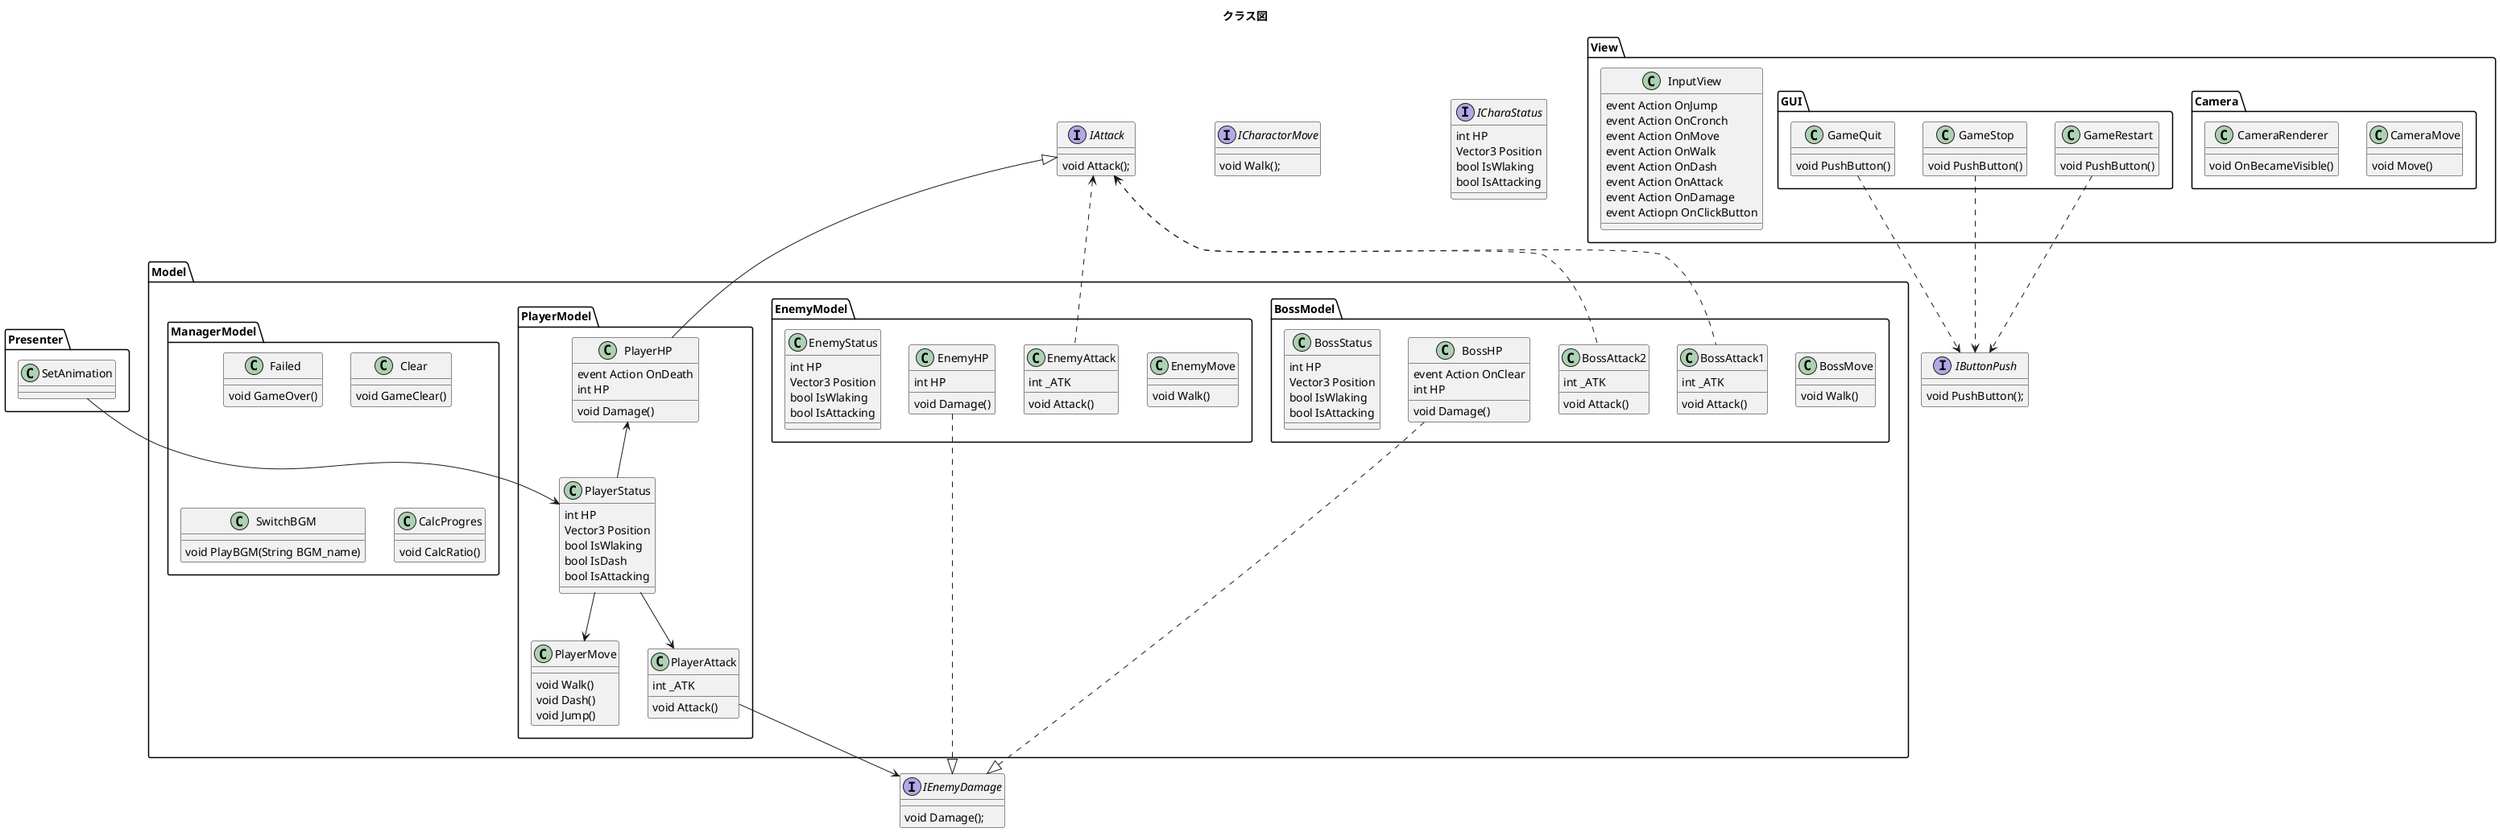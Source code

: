 @startuml name
title クラス図



Folder Model{
    Folder PlayerModel  {
        class PlayerMove {
            void Walk()
            void Dash()
            void Jump()
        }
        class PlayerAttack {
            int _ATK
            void Attack()
        }
        class PlayerHP {
            event Action OnDeath
            int HP
            void Damage()
        }
        class PlayerStatus{
            int HP
            Vector3 Position
            bool IsWlaking
            bool IsDash
            bool IsAttacking
        }
    }
    Folder EnemyModel{
        class EnemyMove {
            void Walk()
        }
        class EnemyAttack {
            int _ATK
            void Attack()
        }
        class EnemyHP {
            int HP
            void Damage()
        }
        class EnemyStatus{
            int HP
            Vector3 Position
            bool IsWlaking
            bool IsAttacking
        }
    }

    Folder BossModel{
        class BossMove {
            void Walk()
        }
        class BossAttack1 {
            int _ATK
            void Attack()
        }
        class BossAttack2 {
            int _ATK
            void Attack()
        }
        class BossHP {
            event Action OnClear
            int HP
            void Damage()
        }
        class BossStatus{
            int HP
            Vector3 Position
            bool IsWlaking
            bool IsAttacking
        }
    }   
    Folder ManagerModel  {
        class Failed {
            void GameOver()
        }
        class Clear {
            void GameClear()
        }

        class SwitchBGM {
            void PlayBGM(String BGM_name)
        }
        class CalcProgres{
            void CalcRatio()
        }
}
}



Folder Presenter{
class SetAnimation{
}
}




Folder View{
    class InputView{
        event Action OnJump
        event Action OnCronch
        event Action OnMove
        event Action OnWalk
        event Action OnDash
        event Action OnAttack
        event Action OnDamage
        event Actiopn OnClickButton
    }

    Folder Camera  {
        class CameraMove {
            void Move()
        }
        class CameraRenderer {
            void OnBecameVisible()
        }
    }



    Folder GUI {
        class GameRestart{
            void PushButton()
        }
        class GameStop{
            void PushButton()
        }
        class GameQuit{
            void PushButton()
        }
    }
}

interface IAttack{
    void Attack();
}

interface IEnemyDamage{
    void Damage();
}

interface ICharactorMove{
    void Walk();
}

interface ICharaStatus{
    int HP
    Vector3 Position
    bool IsWlaking
    bool IsAttacking
}

interface IButtonPush{
    void PushButton();
}


PlayerHP --up|> IAttack
EnemyAttack ..up> IAttack
BossAttack1 ..up> IAttack
BossAttack2 ..up> IAttack

GameRestart ..> IButtonPush
GameStop ..>  IButtonPush
GameQuit ..>  IButtonPush

EnemyHP ..|> IEnemyDamage
BossHP ..|> IEnemyDamage
PlayerAttack --> IEnemyDamage


SetAnimation --> PlayerStatus
PlayerHP <-- PlayerStatus
PlayerStatus --> PlayerAttack
PlayerStatus --> PlayerMove

@enduml